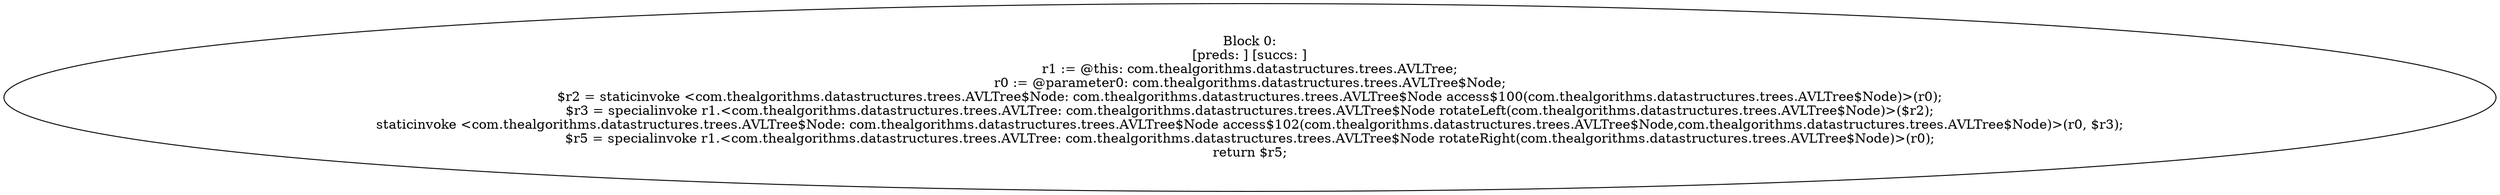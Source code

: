 digraph "unitGraph" {
    "Block 0:
[preds: ] [succs: ]
r1 := @this: com.thealgorithms.datastructures.trees.AVLTree;
r0 := @parameter0: com.thealgorithms.datastructures.trees.AVLTree$Node;
$r2 = staticinvoke <com.thealgorithms.datastructures.trees.AVLTree$Node: com.thealgorithms.datastructures.trees.AVLTree$Node access$100(com.thealgorithms.datastructures.trees.AVLTree$Node)>(r0);
$r3 = specialinvoke r1.<com.thealgorithms.datastructures.trees.AVLTree: com.thealgorithms.datastructures.trees.AVLTree$Node rotateLeft(com.thealgorithms.datastructures.trees.AVLTree$Node)>($r2);
staticinvoke <com.thealgorithms.datastructures.trees.AVLTree$Node: com.thealgorithms.datastructures.trees.AVLTree$Node access$102(com.thealgorithms.datastructures.trees.AVLTree$Node,com.thealgorithms.datastructures.trees.AVLTree$Node)>(r0, $r3);
$r5 = specialinvoke r1.<com.thealgorithms.datastructures.trees.AVLTree: com.thealgorithms.datastructures.trees.AVLTree$Node rotateRight(com.thealgorithms.datastructures.trees.AVLTree$Node)>(r0);
return $r5;
"
}
